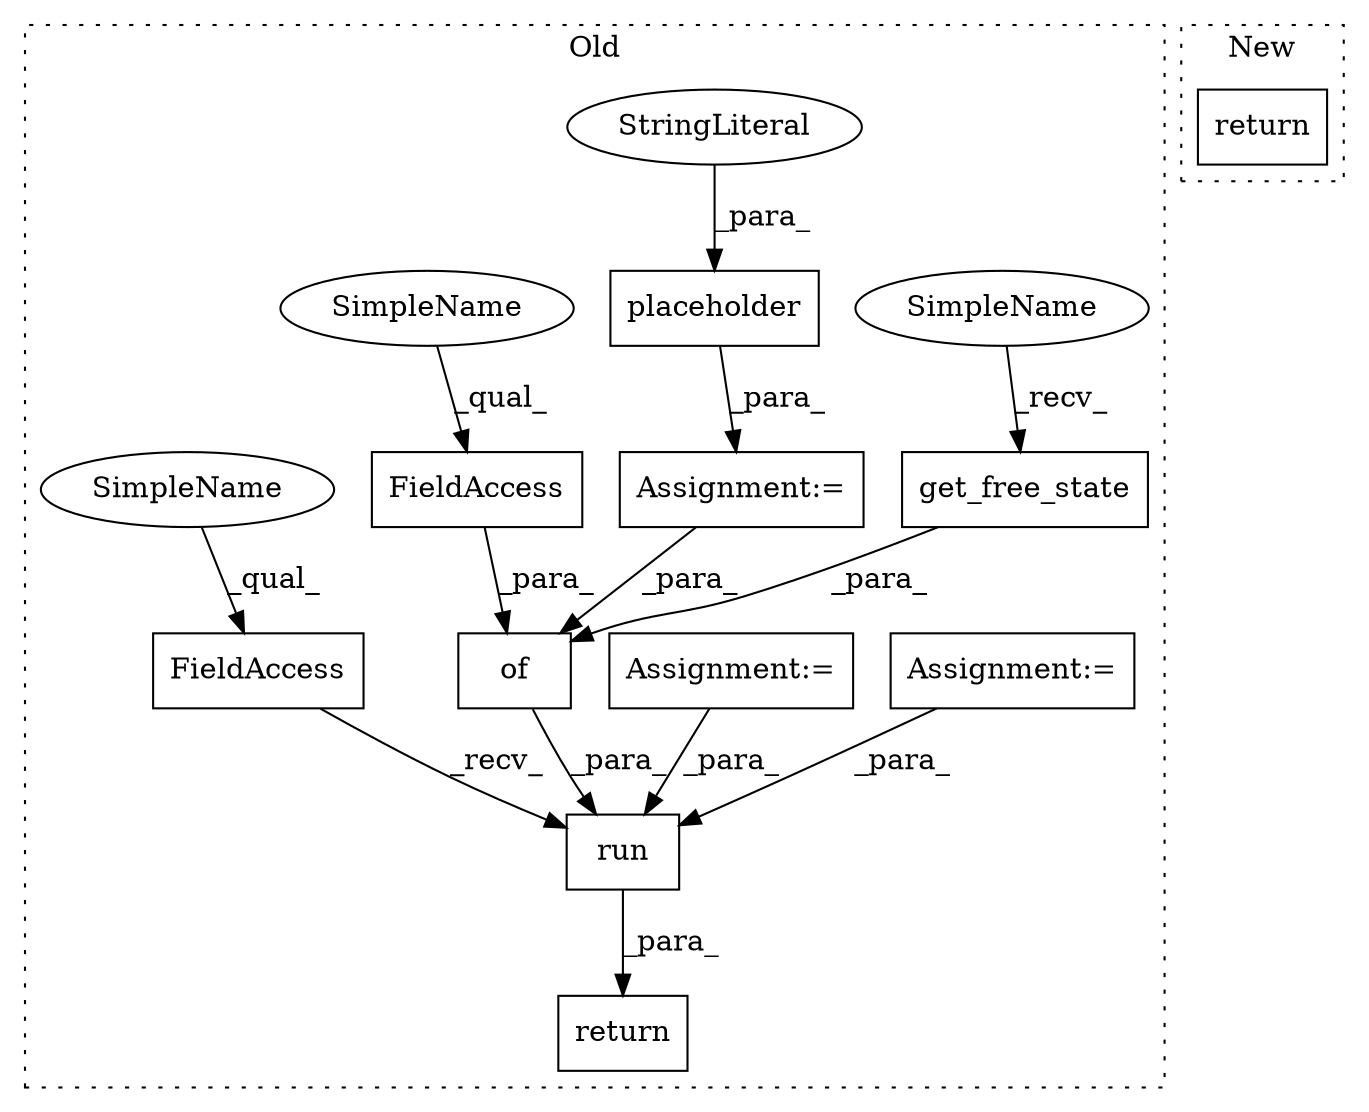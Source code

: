 digraph G {
subgraph cluster0 {
1 [label="placeholder" a="32" s="4783,4804" l="12,1" shape="box"];
3 [label="of" a="32" s="5104,5170" l="3,1" shape="box"];
4 [label="run" a="32" s="5081,5171" l="4,1" shape="box"];
5 [label="StringLiteral" a="45" s="4795" l="9" shape="ellipse"];
6 [label="FieldAccess" a="22" s="5067" l="13" shape="box"];
7 [label="get_free_state" a="32" s="5128" l="16" shape="box"];
8 [label="FieldAccess" a="22" s="5107" l="15" shape="box"];
9 [label="Assignment:=" a="7" s="4771" l="1" shape="box"];
10 [label="Assignment:=" a="7" s="4703" l="14" shape="box"];
11 [label="Assignment:=" a="7" s="4984" l="1" shape="box"];
12 [label="return" a="41" s="5060" l="7" shape="box"];
13 [label="SimpleName" a="42" s="5107" l="4" shape="ellipse"];
14 [label="SimpleName" a="42" s="5067" l="4" shape="ellipse"];
15 [label="SimpleName" a="42" s="5123" l="4" shape="ellipse"];
label = "Old";
style="dotted";
}
subgraph cluster1 {
2 [label="return" a="41" s="5124" l="7" shape="box"];
label = "New";
style="dotted";
}
1 -> 9 [label="_para_"];
3 -> 4 [label="_para_"];
4 -> 12 [label="_para_"];
5 -> 1 [label="_para_"];
6 -> 4 [label="_recv_"];
7 -> 3 [label="_para_"];
8 -> 3 [label="_para_"];
9 -> 3 [label="_para_"];
10 -> 4 [label="_para_"];
11 -> 4 [label="_para_"];
13 -> 8 [label="_qual_"];
14 -> 6 [label="_qual_"];
15 -> 7 [label="_recv_"];
}